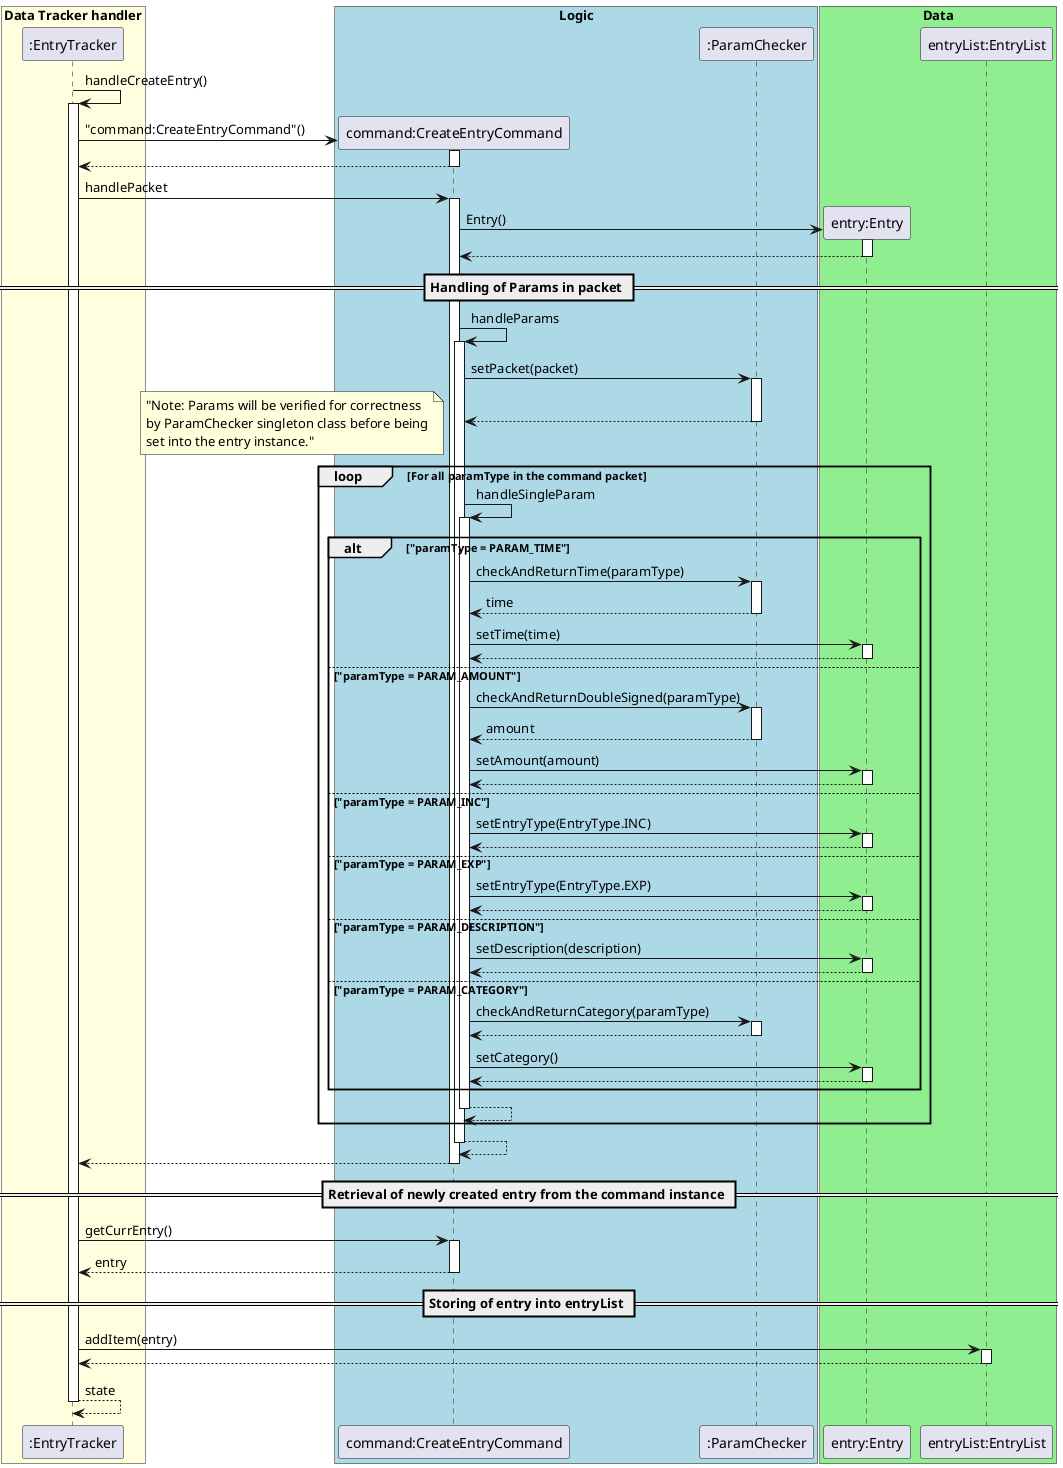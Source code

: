 @startuml
autoactivate on

":EntryTracker" ->":EntryTracker": handleCreateEntry()
    create "command:CreateEntryCommand"
   ":EntryTracker"-> "command:CreateEntryCommand" : "command:CreateEntryCommand"()
    return

   ":EntryTracker"-> "command:CreateEntryCommand" : handlePacket

        create "entry:Entry"
        "command:CreateEntryCommand" -> "entry:Entry" : Entry()
        return
        == Handling of Params in packet ==
        "command:CreateEntryCommand" -> "command:CreateEntryCommand" : handleParams
            "command:CreateEntryCommand" -> ":ParamChecker" : setPacket(packet)
            return
            loop For all paramType in the command packet
                note left: "Note: Params will be verified for correctness\nby ParamChecker singleton class before being\nset into the entry instance."
                "command:CreateEntryCommand" -> "command:CreateEntryCommand" : handleSingleParam
                    alt "paramType = PARAM_TIME"
                        "command:CreateEntryCommand" ->":ParamChecker": checkAndReturnTime(paramType)
                        return time
                        "command:CreateEntryCommand" -> "entry:Entry" : setTime(time)
                        return
                    else "paramType = PARAM_AMOUNT"
                        "command:CreateEntryCommand" ->":ParamChecker": checkAndReturnDoubleSigned(paramType)
                        return amount
                        "command:CreateEntryCommand" -> "entry:Entry" : setAmount(amount)
                        return
                    else "paramType = PARAM_INC"
                        "command:CreateEntryCommand" -> "entry:Entry" : setEntryType(EntryType.INC)
                        return
                    else "paramType = PARAM_EXP"
                        "command:CreateEntryCommand" -> "entry:Entry" : setEntryType(EntryType.EXP)
                        return
                    else "paramType = PARAM_DESCRIPTION"
                        "command:CreateEntryCommand" -> "entry:Entry" : setDescription(description)
                        return
                    else "paramType = PARAM_CATEGORY"
                        "command:CreateEntryCommand" ->":ParamChecker": checkAndReturnCategory(paramType)
                        return
                        "command:CreateEntryCommand" -> "entry:Entry" : setCategory()
                        return
                    end
                return
            end
        return
   return
   == Retrieval of newly created entry from the command instance ==
   ":EntryTracker"-> "command:CreateEntryCommand" : getCurrEntry()
   return entry
   == Storing of entry into entryList ==
   ":EntryTracker"-> "entryList:EntryList" : addItem(entry)
    return

return state

box "Data Tracker handler" #LightYellow
participant ":EntryTracker"
endBox

box "Logic" #LightBlue
participant "command:CreateEntryCommand"
participant ":ParamChecker"
endBox

box "Data" #LightGreen
participant "entry:Entry"
participant "entryList:EntryList"
endBox
@enduml
